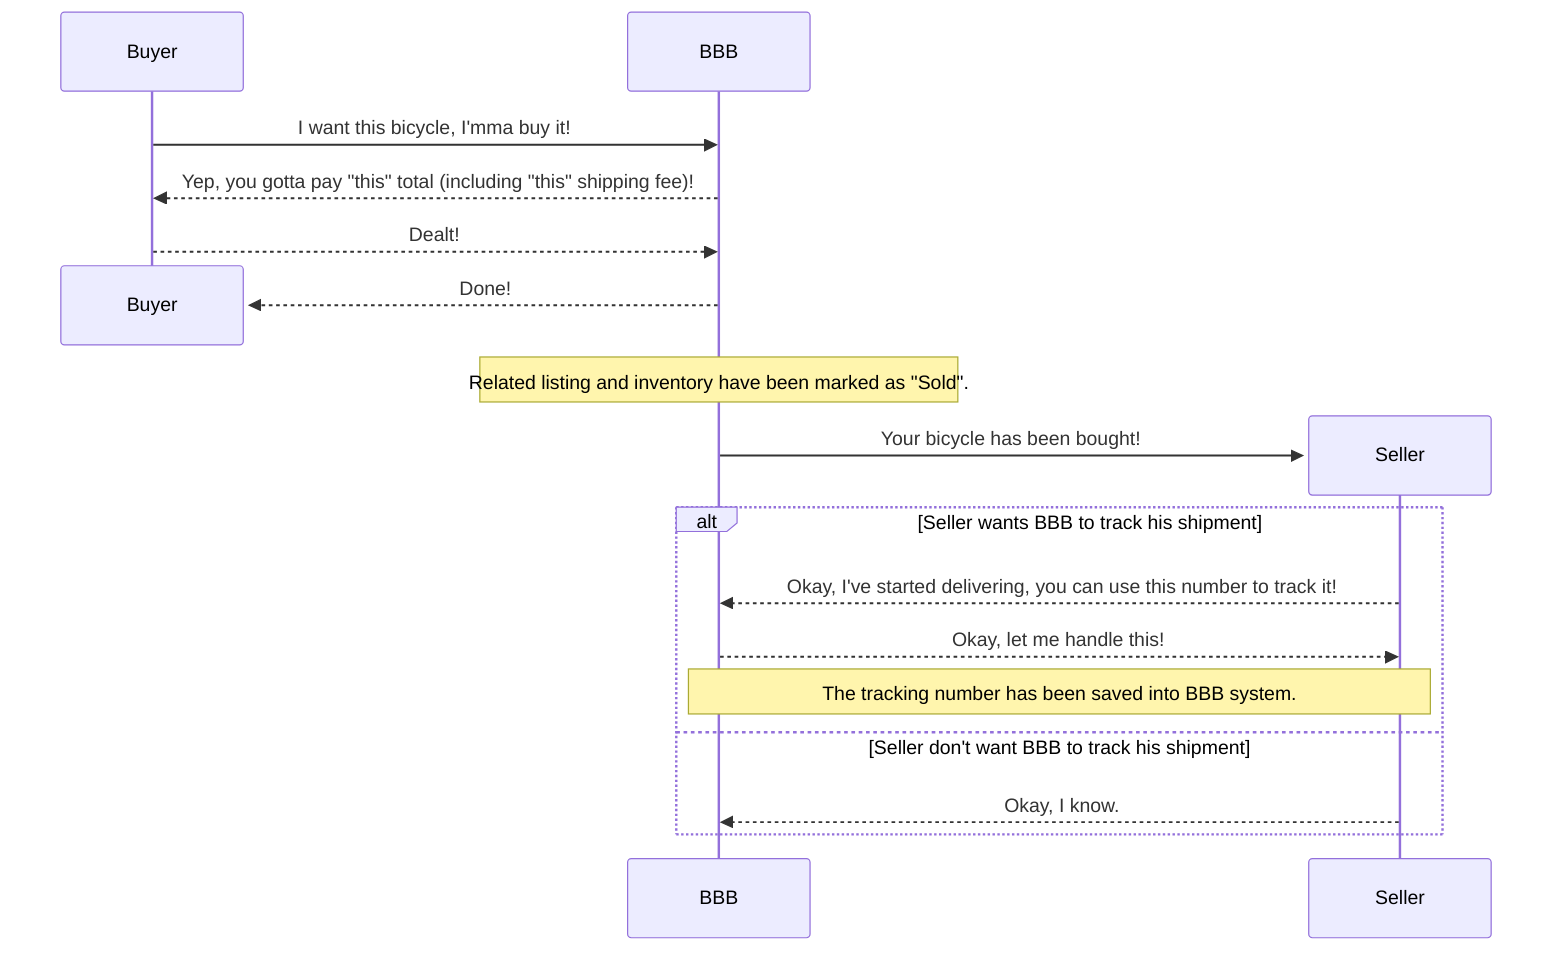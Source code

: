 sequenceDiagram
    participant Buyer
    participant BBB
    Buyer->>BBB: I want this bicycle, I'mma buy it!
    BBB-->>Buyer: Yep, you gotta pay "this" total (including "this" shipping fee)!
    Buyer-->>BBB: Dealt!
    destroy Buyer
    BBB-->>Buyer: Done!
    Note over BBB: Related listing and inventory have been marked as "Sold".

    create participant Seller
    BBB->>Seller: Your bicycle has been bought!
    alt Seller wants BBB to track his shipment
        Seller-->>BBB: Okay, I've started delivering, you can use this number to track it!
        BBB-->>Seller: Okay, let me handle this!
        Note over BBB, Seller: The tracking number has been saved into BBB system.
    else Seller don't want BBB to track his shipment
        Seller-->>BBB: Okay, I know.
    end